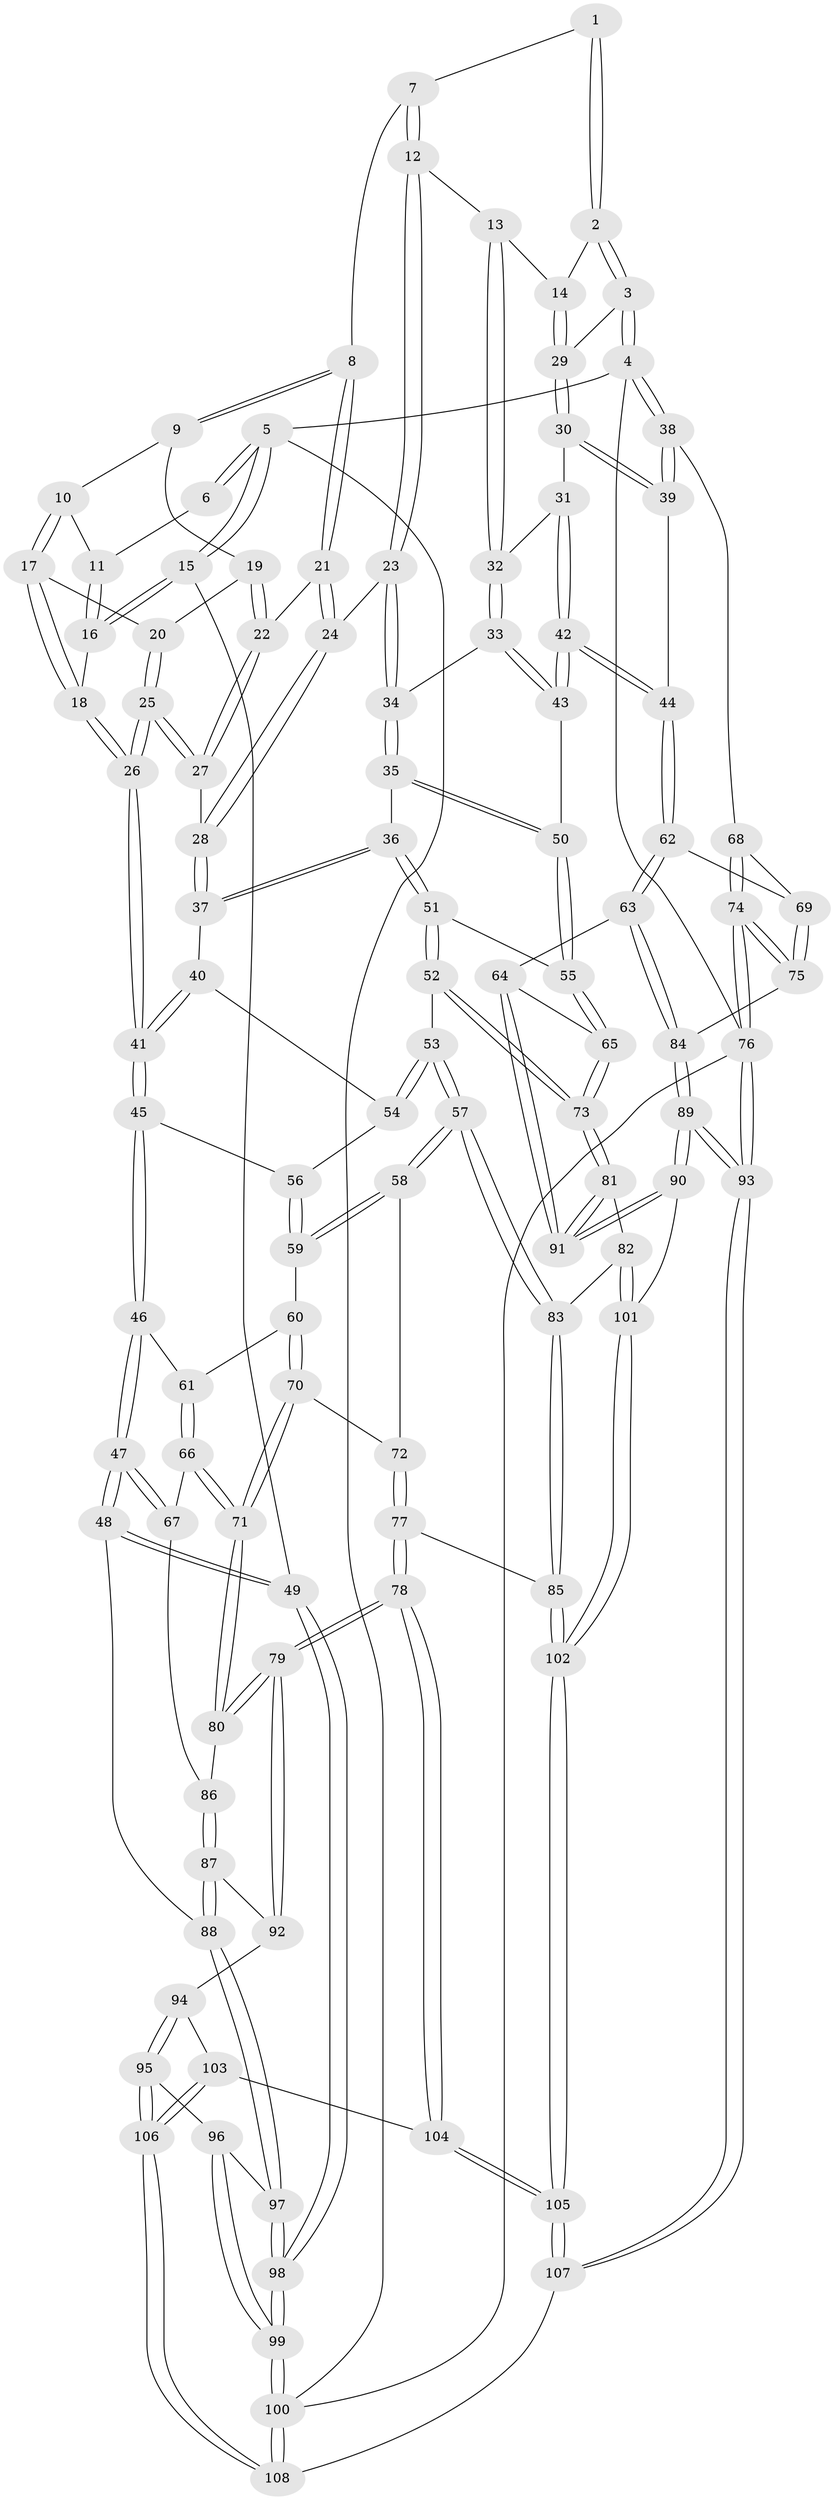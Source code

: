 // Generated by graph-tools (version 1.1) at 2025/16/03/09/25 04:16:47]
// undirected, 108 vertices, 267 edges
graph export_dot {
graph [start="1"]
  node [color=gray90,style=filled];
  1 [pos="+0.3657812670753579+0"];
  2 [pos="+0.7894520133134524+0"];
  3 [pos="+1+0"];
  4 [pos="+1+0"];
  5 [pos="+0+0"];
  6 [pos="+0.17549927263956802+0"];
  7 [pos="+0.37962328256280103+0"];
  8 [pos="+0.34982605518203075+0.07778149419713053"];
  9 [pos="+0.2962316184495624+0.08533537273046943"];
  10 [pos="+0.19103749270180473+0.00024554819797483753"];
  11 [pos="+0.17518941796480209+0"];
  12 [pos="+0.5747020039901622+0.14718467746173447"];
  13 [pos="+0.6148558794407161+0.12499198317966306"];
  14 [pos="+0.6787648583698951+0.04068334472204735"];
  15 [pos="+0+0.2510304550505124"];
  16 [pos="+0+0.21965011308632884"];
  17 [pos="+0.18819503789484657+0.1102823551588317"];
  18 [pos="+0.06099117418880212+0.22787573698230423"];
  19 [pos="+0.2699535354103455+0.11472119000683985"];
  20 [pos="+0.2526743221782758+0.12968514305152362"];
  21 [pos="+0.3536961857740698+0.08312144242827571"];
  22 [pos="+0.3142924653256219+0.17903767187721747"];
  23 [pos="+0.5539265273534705+0.1655532344232437"];
  24 [pos="+0.48308458476851573+0.18806380761569533"];
  25 [pos="+0.24434704592832557+0.2906712806621896"];
  26 [pos="+0.23390316622140883+0.2967088393998707"];
  27 [pos="+0.2951325155095006+0.27869673324218636"];
  28 [pos="+0.4038392380566641+0.27692712622332716"];
  29 [pos="+0.8785577678810487+0.25618431792447843"];
  30 [pos="+0.8798464909552579+0.2890270804790876"];
  31 [pos="+0.7866309225735686+0.3117695107991292"];
  32 [pos="+0.7384934236490226+0.301628265429156"];
  33 [pos="+0.642320680045535+0.3850147128591271"];
  34 [pos="+0.5969828838172382+0.3731878485680978"];
  35 [pos="+0.5520898651836545+0.4009499421452081"];
  36 [pos="+0.46245008559453754+0.41099526549505494"];
  37 [pos="+0.45155921038140723+0.40719479809183357"];
  38 [pos="+1+0.42552491392225306"];
  39 [pos="+0.9864007259235884+0.38305519042935543"];
  40 [pos="+0.44856531246448084+0.40975270819198684"];
  41 [pos="+0.23129479730165928+0.4621942825188658"];
  42 [pos="+0.7493143523531952+0.5156705231866437"];
  43 [pos="+0.7127298891756616+0.5042369931706845"];
  44 [pos="+0.7727925164992518+0.533297293698638"];
  45 [pos="+0.22507068926140425+0.479319887629885"];
  46 [pos="+0.2183065150263046+0.4872778691623668"];
  47 [pos="+0+0.5624043820415675"];
  48 [pos="+0+0.5637651568843327"];
  49 [pos="+0+0.5413919552450577"];
  50 [pos="+0.5924239708585295+0.5515421119144556"];
  51 [pos="+0.5283900005720858+0.5848017141304734"];
  52 [pos="+0.5157424702305451+0.5993594051565164"];
  53 [pos="+0.5013984495317972+0.6114009050553415"];
  54 [pos="+0.40589288753866276+0.5050899398940186"];
  55 [pos="+0.5824342529433744+0.5615256830070761"];
  56 [pos="+0.36522068157599913+0.5269665234180391"];
  57 [pos="+0.4985038383453895+0.6156732135320198"];
  58 [pos="+0.4981555632559204+0.615705149440334"];
  59 [pos="+0.381994835663825+0.6060186489348569"];
  60 [pos="+0.36399419046528636+0.6185939553111293"];
  61 [pos="+0.2494633189192079+0.5658651606767728"];
  62 [pos="+0.7892475216602305+0.5926469836452014"];
  63 [pos="+0.7785839165489353+0.6594172698842065"];
  64 [pos="+0.6987743677770343+0.6934335024883278"];
  65 [pos="+0.6893250533678124+0.6953491735970819"];
  66 [pos="+0.24825676140310363+0.6504493554258002"];
  67 [pos="+0.12470070198601982+0.65719616267476"];
  68 [pos="+1+0.42836461700157064"];
  69 [pos="+0.9243394887943914+0.5923858718366682"];
  70 [pos="+0.35599154190638976+0.6408248756791893"];
  71 [pos="+0.2817695543429451+0.7268756591201702"];
  72 [pos="+0.3989593586684181+0.6864957676523396"];
  73 [pos="+0.6645549061737677+0.7112933731418769"];
  74 [pos="+1+0.7210093019221948"];
  75 [pos="+0.9541998716154123+0.6967287116734266"];
  76 [pos="+1+1"];
  77 [pos="+0.3820243315702441+0.8132446622871243"];
  78 [pos="+0.341092157519414+0.8297463623510125"];
  79 [pos="+0.32501044823479397+0.8071275488993345"];
  80 [pos="+0.28171167624659404+0.7284611643185118"];
  81 [pos="+0.6263846691014647+0.7483777762003042"];
  82 [pos="+0.5525121370312329+0.7824460006381739"];
  83 [pos="+0.5150097624651438+0.7716202732981442"];
  84 [pos="+0.8436597942985137+0.7419096312793524"];
  85 [pos="+0.4669184081542881+0.7966716383349612"];
  86 [pos="+0.1842303598288271+0.732685182419418"];
  87 [pos="+0.13230249217366394+0.792671688514837"];
  88 [pos="+0.09687169627834546+0.7935693877470932"];
  89 [pos="+0.8546047325148588+0.9219727546829469"];
  90 [pos="+0.7457095126166066+0.8888438313933013"];
  91 [pos="+0.7339861652919687+0.8680987163802798"];
  92 [pos="+0.1362718525600043+0.7960645430708049"];
  93 [pos="+1+1"];
  94 [pos="+0.18959590008691052+0.8711798478244552"];
  95 [pos="+0.14519027464384734+0.9294813352628737"];
  96 [pos="+0.13017931856942114+0.9269030893158021"];
  97 [pos="+0.07523644028445835+0.8422295552642621"];
  98 [pos="+0+1"];
  99 [pos="+0+1"];
  100 [pos="+0+1"];
  101 [pos="+0.6165397651483555+0.9052903048976773"];
  102 [pos="+0.5371276218088806+1"];
  103 [pos="+0.33607810015485073+0.8397911072392613"];
  104 [pos="+0.33807894814825784+0.8382954422603679"];
  105 [pos="+0.5033280144157576+1"];
  106 [pos="+0.21824623812098837+1"];
  107 [pos="+0.5047771795426629+1"];
  108 [pos="+0.23197708434438877+1"];
  1 -- 2;
  1 -- 2;
  1 -- 7;
  2 -- 3;
  2 -- 3;
  2 -- 14;
  3 -- 4;
  3 -- 4;
  3 -- 29;
  4 -- 5;
  4 -- 38;
  4 -- 38;
  4 -- 76;
  5 -- 6;
  5 -- 6;
  5 -- 15;
  5 -- 15;
  5 -- 100;
  6 -- 11;
  7 -- 8;
  7 -- 12;
  7 -- 12;
  8 -- 9;
  8 -- 9;
  8 -- 21;
  8 -- 21;
  9 -- 10;
  9 -- 19;
  10 -- 11;
  10 -- 17;
  10 -- 17;
  11 -- 16;
  11 -- 16;
  12 -- 13;
  12 -- 23;
  12 -- 23;
  13 -- 14;
  13 -- 32;
  13 -- 32;
  14 -- 29;
  14 -- 29;
  15 -- 16;
  15 -- 16;
  15 -- 49;
  16 -- 18;
  17 -- 18;
  17 -- 18;
  17 -- 20;
  18 -- 26;
  18 -- 26;
  19 -- 20;
  19 -- 22;
  19 -- 22;
  20 -- 25;
  20 -- 25;
  21 -- 22;
  21 -- 24;
  21 -- 24;
  22 -- 27;
  22 -- 27;
  23 -- 24;
  23 -- 34;
  23 -- 34;
  24 -- 28;
  24 -- 28;
  25 -- 26;
  25 -- 26;
  25 -- 27;
  25 -- 27;
  26 -- 41;
  26 -- 41;
  27 -- 28;
  28 -- 37;
  28 -- 37;
  29 -- 30;
  29 -- 30;
  30 -- 31;
  30 -- 39;
  30 -- 39;
  31 -- 32;
  31 -- 42;
  31 -- 42;
  32 -- 33;
  32 -- 33;
  33 -- 34;
  33 -- 43;
  33 -- 43;
  34 -- 35;
  34 -- 35;
  35 -- 36;
  35 -- 50;
  35 -- 50;
  36 -- 37;
  36 -- 37;
  36 -- 51;
  36 -- 51;
  37 -- 40;
  38 -- 39;
  38 -- 39;
  38 -- 68;
  39 -- 44;
  40 -- 41;
  40 -- 41;
  40 -- 54;
  41 -- 45;
  41 -- 45;
  42 -- 43;
  42 -- 43;
  42 -- 44;
  42 -- 44;
  43 -- 50;
  44 -- 62;
  44 -- 62;
  45 -- 46;
  45 -- 46;
  45 -- 56;
  46 -- 47;
  46 -- 47;
  46 -- 61;
  47 -- 48;
  47 -- 48;
  47 -- 67;
  47 -- 67;
  48 -- 49;
  48 -- 49;
  48 -- 88;
  49 -- 98;
  49 -- 98;
  50 -- 55;
  50 -- 55;
  51 -- 52;
  51 -- 52;
  51 -- 55;
  52 -- 53;
  52 -- 73;
  52 -- 73;
  53 -- 54;
  53 -- 54;
  53 -- 57;
  53 -- 57;
  54 -- 56;
  55 -- 65;
  55 -- 65;
  56 -- 59;
  56 -- 59;
  57 -- 58;
  57 -- 58;
  57 -- 83;
  57 -- 83;
  58 -- 59;
  58 -- 59;
  58 -- 72;
  59 -- 60;
  60 -- 61;
  60 -- 70;
  60 -- 70;
  61 -- 66;
  61 -- 66;
  62 -- 63;
  62 -- 63;
  62 -- 69;
  63 -- 64;
  63 -- 84;
  63 -- 84;
  64 -- 65;
  64 -- 91;
  64 -- 91;
  65 -- 73;
  65 -- 73;
  66 -- 67;
  66 -- 71;
  66 -- 71;
  67 -- 86;
  68 -- 69;
  68 -- 74;
  68 -- 74;
  69 -- 75;
  69 -- 75;
  70 -- 71;
  70 -- 71;
  70 -- 72;
  71 -- 80;
  71 -- 80;
  72 -- 77;
  72 -- 77;
  73 -- 81;
  73 -- 81;
  74 -- 75;
  74 -- 75;
  74 -- 76;
  74 -- 76;
  75 -- 84;
  76 -- 93;
  76 -- 93;
  76 -- 100;
  77 -- 78;
  77 -- 78;
  77 -- 85;
  78 -- 79;
  78 -- 79;
  78 -- 104;
  78 -- 104;
  79 -- 80;
  79 -- 80;
  79 -- 92;
  79 -- 92;
  80 -- 86;
  81 -- 82;
  81 -- 91;
  81 -- 91;
  82 -- 83;
  82 -- 101;
  82 -- 101;
  83 -- 85;
  83 -- 85;
  84 -- 89;
  84 -- 89;
  85 -- 102;
  85 -- 102;
  86 -- 87;
  86 -- 87;
  87 -- 88;
  87 -- 88;
  87 -- 92;
  88 -- 97;
  88 -- 97;
  89 -- 90;
  89 -- 90;
  89 -- 93;
  89 -- 93;
  90 -- 91;
  90 -- 91;
  90 -- 101;
  92 -- 94;
  93 -- 107;
  93 -- 107;
  94 -- 95;
  94 -- 95;
  94 -- 103;
  95 -- 96;
  95 -- 106;
  95 -- 106;
  96 -- 97;
  96 -- 99;
  96 -- 99;
  97 -- 98;
  97 -- 98;
  98 -- 99;
  98 -- 99;
  99 -- 100;
  99 -- 100;
  100 -- 108;
  100 -- 108;
  101 -- 102;
  101 -- 102;
  102 -- 105;
  102 -- 105;
  103 -- 104;
  103 -- 106;
  103 -- 106;
  104 -- 105;
  104 -- 105;
  105 -- 107;
  105 -- 107;
  106 -- 108;
  106 -- 108;
  107 -- 108;
}
